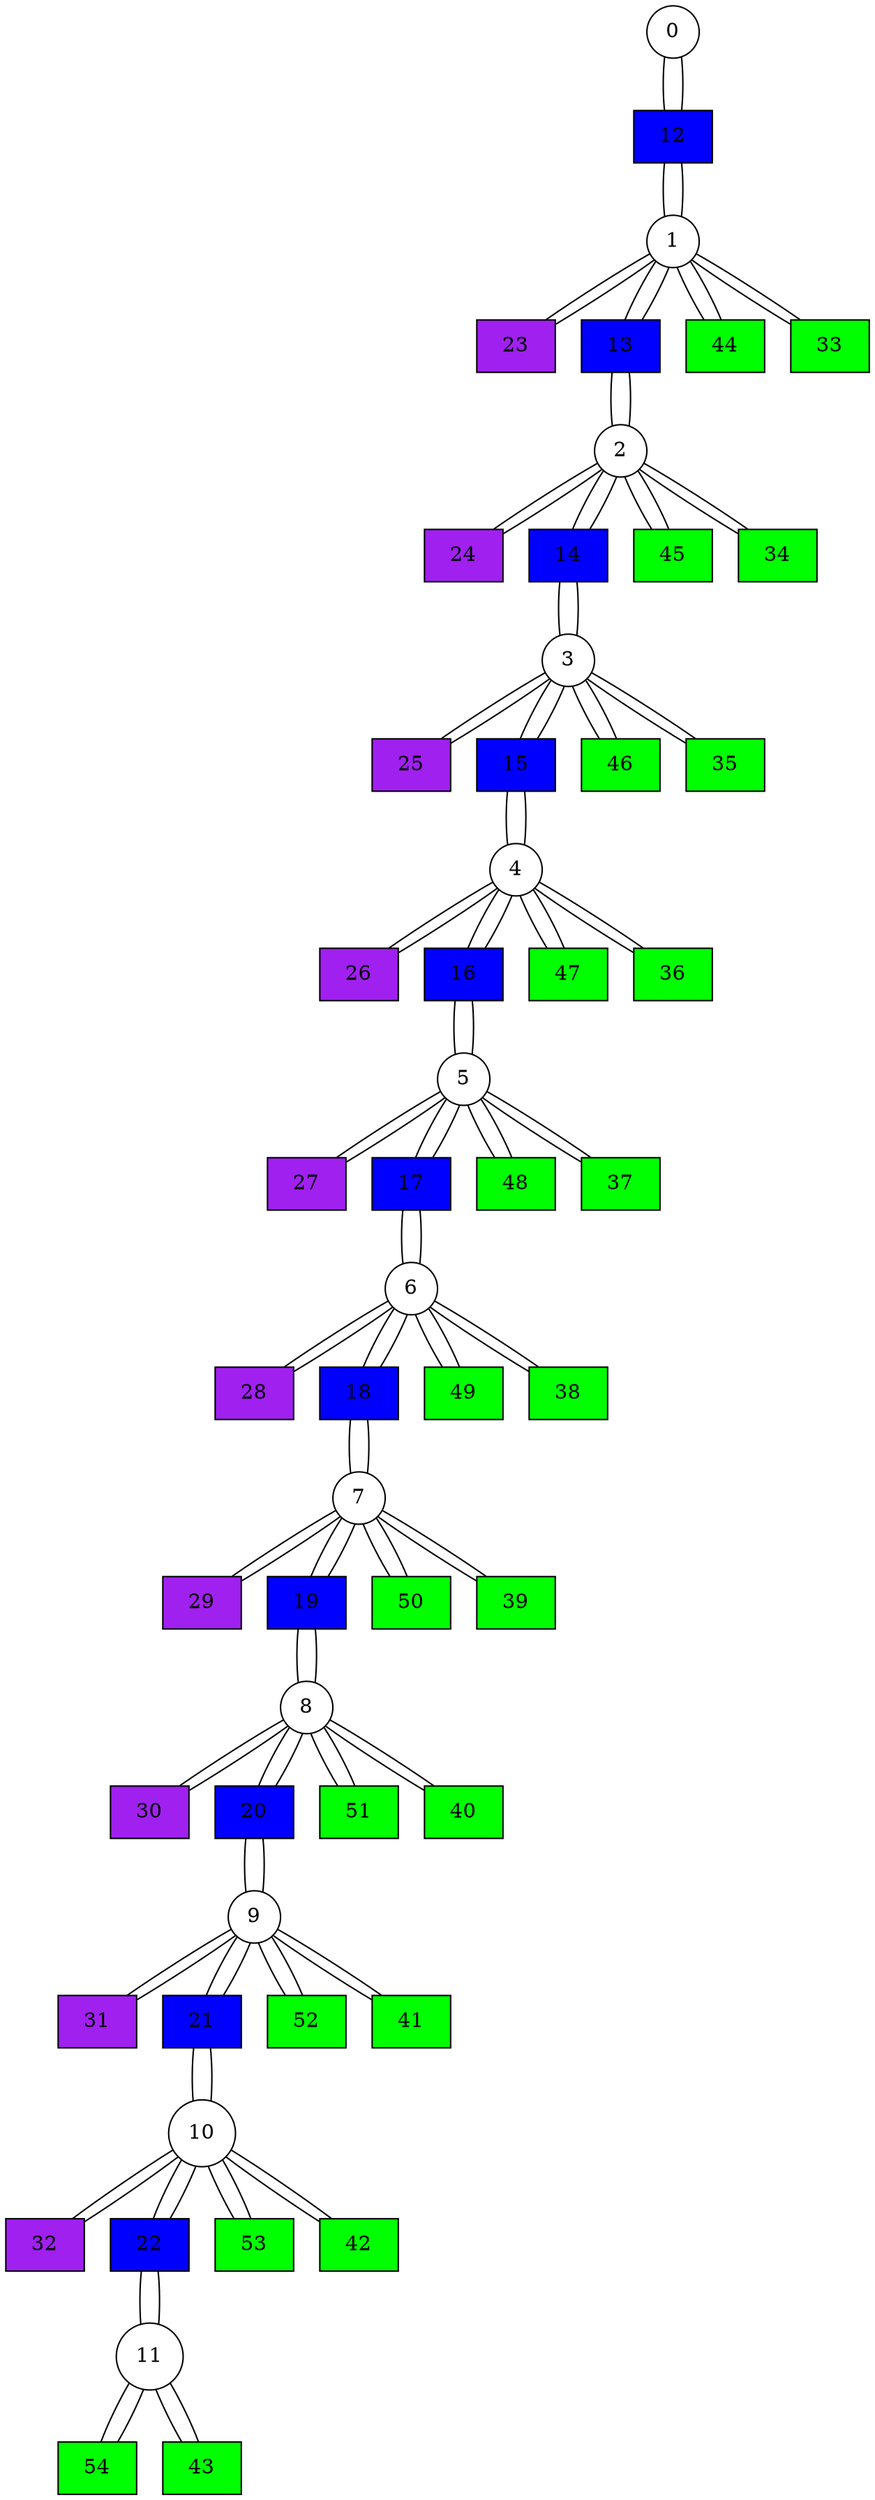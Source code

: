 graph {
    node [style=filled]
    0 [shape=circle, fillcolor=white]
    0 -- 12
    1 [shape=circle, fillcolor=white]
    1 -- 23
    1 -- 13
    1 -- 12
    1 -- 44
    1 -- 33
    2 [shape=circle, fillcolor=white]
    2 -- 24
    2 -- 14
    2 -- 13
    2 -- 45
    2 -- 34
    3 [shape=circle, fillcolor=white]
    3 -- 25
    3 -- 15
    3 -- 14
    3 -- 46
    3 -- 35
    4 [shape=circle, fillcolor=white]
    4 -- 26
    4 -- 16
    4 -- 15
    4 -- 47
    4 -- 36
    5 [shape=circle, fillcolor=white]
    5 -- 27
    5 -- 17
    5 -- 16
    5 -- 48
    5 -- 37
    6 [shape=circle, fillcolor=white]
    6 -- 28
    6 -- 18
    6 -- 17
    6 -- 49
    6 -- 38
    7 [shape=circle, fillcolor=white]
    7 -- 29
    7 -- 19
    7 -- 18
    7 -- 50
    7 -- 39
    8 [shape=circle, fillcolor=white]
    8 -- 30
    8 -- 20
    8 -- 19
    8 -- 51
    8 -- 40
    9 [shape=circle, fillcolor=white]
    9 -- 31
    9 -- 21
    9 -- 20
    9 -- 52
    9 -- 41
    10 [shape=circle, fillcolor=white]
    10 -- 32
    10 -- 22
    10 -- 21
    10 -- 53
    10 -- 42
    11 [shape=circle, fillcolor=white]
    11 -- 22
    11 -- 54
    11 -- 43
    12 [shape=box, fillcolor=blue]
    12 -- 1
    12 -- 0
    13 [shape=box, fillcolor=blue]
    13 -- 2
    13 -- 1
    14 [shape=box, fillcolor=blue]
    14 -- 3
    14 -- 2
    15 [shape=box, fillcolor=blue]
    15 -- 4
    15 -- 3
    16 [shape=box, fillcolor=blue]
    16 -- 5
    16 -- 4
    17 [shape=box, fillcolor=blue]
    17 -- 6
    17 -- 5
    18 [shape=box, fillcolor=blue]
    18 -- 7
    18 -- 6
    19 [shape=box, fillcolor=blue]
    19 -- 8
    19 -- 7
    20 [shape=box, fillcolor=blue]
    20 -- 9
    20 -- 8
    21 [shape=box, fillcolor=blue]
    21 -- 10
    21 -- 9
    22 [shape=box, fillcolor=blue]
    22 -- 11
    22 -- 10
    23 [shape=box, fillcolor=purple]
    23 -- 1
    24 [shape=box, fillcolor=purple]
    24 -- 2
    25 [shape=box, fillcolor=purple]
    25 -- 3
    26 [shape=box, fillcolor=purple]
    26 -- 4
    27 [shape=box, fillcolor=purple]
    27 -- 5
    28 [shape=box, fillcolor=purple]
    28 -- 6
    29 [shape=box, fillcolor=purple]
    29 -- 7
    30 [shape=box, fillcolor=purple]
    30 -- 8
    31 [shape=box, fillcolor=purple]
    31 -- 9
    32 [shape=box, fillcolor=purple]
    32 -- 10
    33 [shape=box, fillcolor=green]
    33 -- 1
    34 [shape=box, fillcolor=green]
    34 -- 2
    35 [shape=box, fillcolor=green]
    35 -- 3
    36 [shape=box, fillcolor=green]
    36 -- 4
    37 [shape=box, fillcolor=green]
    37 -- 5
    38 [shape=box, fillcolor=green]
    38 -- 6
    39 [shape=box, fillcolor=green]
    39 -- 7
    40 [shape=box, fillcolor=green]
    40 -- 8
    41 [shape=box, fillcolor=green]
    41 -- 9
    42 [shape=box, fillcolor=green]
    42 -- 10
    43 [shape=box, fillcolor=green]
    43 -- 11
    44 [shape=box, fillcolor=green]
    44 -- 1
    45 [shape=box, fillcolor=green]
    45 -- 2
    46 [shape=box, fillcolor=green]
    46 -- 3
    47 [shape=box, fillcolor=green]
    47 -- 4
    48 [shape=box, fillcolor=green]
    48 -- 5
    49 [shape=box, fillcolor=green]
    49 -- 6
    50 [shape=box, fillcolor=green]
    50 -- 7
    51 [shape=box, fillcolor=green]
    51 -- 8
    52 [shape=box, fillcolor=green]
    52 -- 9
    53 [shape=box, fillcolor=green]
    53 -- 10
    54 [shape=box, fillcolor=green]
    54 -- 11
}
